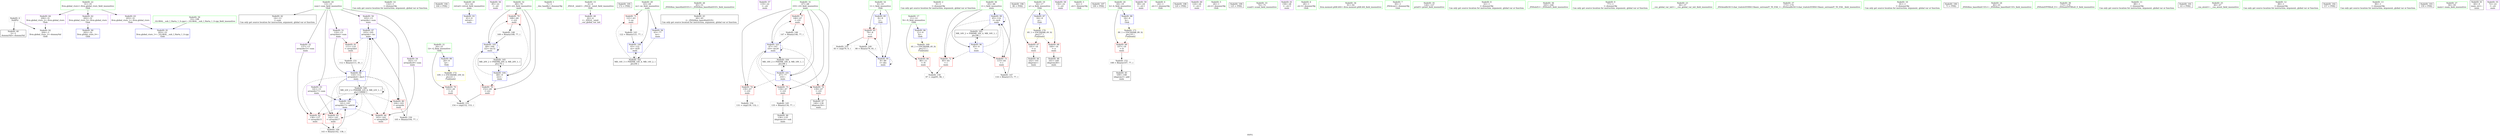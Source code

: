digraph "SVFG" {
	label="SVFG";

	Node0x55a824266440 [shape=record,color=grey,label="{NodeID: 0\nNullPtr}"];
	Node0x55a824266440 -> Node0x55a82427c8b0[style=solid];
	Node0x55a824266440 -> Node0x55a824280580[style=solid];
	Node0x55a82427d090 [shape=record,color=blue,label="{NodeID: 97\n103\<--105\narrayidx\<--inc\nmain\n}"];
	Node0x55a82427d090 -> Node0x55a82427fb40[style=dashed];
	Node0x55a82427d090 -> Node0x55a82427d160[style=dashed];
	Node0x55a824266f40 [shape=record,color=green,label="{NodeID: 14\n132\<--1\n\<--dummyObj\nCan only get source location for instruction, argument, global var or function.}"];
	Node0x55a824280af0 [shape=record,color=black,label="{NodeID: 194\n164 = PHI()\n}"];
	Node0x55a82427bda0 [shape=record,color=green,label="{NodeID: 28\n61\<--62\nretval\<--retval_field_insensitive\nmain\n}"];
	Node0x55a82427bda0 -> Node0x55a824280680[style=solid];
	Node0x55a82427ca80 [shape=record,color=black,label="{NodeID: 42\n14\<--13\n\<--sum\nCan only get source location for instruction, argument, global var or function.}"];
	Node0x55a82427e660 [shape=record,color=purple,label="{NodeID: 56\n85\<--22\n\<--.str\nmain\n}"];
	Node0x55a824284b90 [shape=record,color=grey,label="{NodeID: 153\n154 = cmp(152, 153, )\n}"];
	Node0x55a82427f250 [shape=record,color=red,label="{NodeID: 70\n153\<--20\n\<--Q\nmain\n}"];
	Node0x55a82427f250 -> Node0x55a824284b90[style=solid];
	Node0x55a82427fdb0 [shape=record,color=red,label="{NodeID: 84\n163\<--162\n\<--arrayidx29\nmain\n}"];
	Node0x55a824265550 [shape=record,color=green,label="{NodeID: 1\n7\<--1\n__dso_handle\<--dummyObj\nGlob }"];
	Node0x55a82427d160 [shape=record,color=blue,label="{NodeID: 98\n110\<--112\narrayidx4\<--dec5\nmain\n}"];
	Node0x55a82427d160 -> Node0x55a82427fa70[style=dashed];
	Node0x55a82427d160 -> Node0x55a82427fc10[style=dashed];
	Node0x55a82427d160 -> Node0x55a82427fce0[style=dashed];
	Node0x55a82427d160 -> Node0x55a82427fdb0[style=dashed];
	Node0x55a82427d160 -> Node0x55a82427d090[style=dashed];
	Node0x55a82427d160 -> Node0x55a82427d4a0[style=dashed];
	Node0x55a82427d160 -> Node0x55a82428c0e0[style=dashed];
	Node0x55a82427b290 [shape=record,color=green,label="{NodeID: 15\n4\<--6\n_ZStL8__ioinit\<--_ZStL8__ioinit_field_insensitive\nGlob }"];
	Node0x55a82427b290 -> Node0x55a82427e0b0[style=solid];
	Node0x55a824280bf0 [shape=record,color=black,label="{NodeID: 195\n172 = PHI()\n}"];
	Node0x55a82427be70 [shape=record,color=green,label="{NodeID: 29\n63\<--64\nxx\<--xx_field_insensitive\nmain\n}"];
	Node0x55a82427be70 -> Node0x55a82427f320[style=solid];
	Node0x55a82427be70 -> Node0x55a824280750[style=solid];
	Node0x55a82427be70 -> Node0x55a82427d300[style=solid];
	Node0x55a82427cb80 [shape=record,color=black,label="{NodeID: 43\n44\<--45\n\<--_ZNSt8ios_base4InitD1Ev\nCan only get source location for instruction, argument, global var or function.}"];
	Node0x55a82427e730 [shape=record,color=purple,label="{NodeID: 57\n119\<--22\n\<--.str\nmain\n}"];
	Node0x55a824284d10 [shape=record,color=grey,label="{NodeID: 154\n131 = cmp(130, 132, )\n}"];
	Node0x55a82427f320 [shape=record,color=red,label="{NodeID: 71\n121\<--63\n\<--xx\nmain\n}"];
	Node0x55a82427f320 -> Node0x55a8242834c0[style=solid];
	Node0x55a82427fe80 [shape=record,color=blue,label="{NodeID: 85\n8\<--9\nt\<--\nGlob }"];
	Node0x55a82427fe80 -> Node0x55a82427ee40[style=dashed];
	Node0x55a82427fe80 -> Node0x55a824280820[style=dashed];
	Node0x55a824266760 [shape=record,color=green,label="{NodeID: 2\n9\<--1\n\<--dummyObj\nCan only get source location for instruction, argument, global var or function.}"];
	Node0x55a82427d230 [shape=record,color=blue,label="{NodeID: 99\n65\<--116\ni\<--inc6\nmain\n}"];
	Node0x55a82427d230 -> Node0x55a82427f3f0[style=dashed];
	Node0x55a82427d230 -> Node0x55a82427f4c0[style=dashed];
	Node0x55a82427d230 -> Node0x55a82427d230[style=dashed];
	Node0x55a82427d230 -> Node0x55a82428b1e0[style=dashed];
	Node0x55a82427b320 [shape=record,color=green,label="{NodeID: 16\n8\<--10\nt\<--t_field_insensitive\nGlob }"];
	Node0x55a82427b320 -> Node0x55a82427ee40[style=solid];
	Node0x55a82427b320 -> Node0x55a82427fe80[style=solid];
	Node0x55a82427b320 -> Node0x55a824280820[style=solid];
	Node0x55a824280cf0 [shape=record,color=black,label="{NodeID: 196\n86 = PHI()\n}"];
	Node0x55a82427bf40 [shape=record,color=green,label="{NodeID: 30\n65\<--66\ni\<--i_field_insensitive\nmain\n}"];
	Node0x55a82427bf40 -> Node0x55a82427f3f0[style=solid];
	Node0x55a82427bf40 -> Node0x55a82427f4c0[style=solid];
	Node0x55a82427bf40 -> Node0x55a82427cfc0[style=solid];
	Node0x55a82427bf40 -> Node0x55a82427d230[style=solid];
	Node0x55a82427cc80 [shape=record,color=black,label="{NodeID: 44\n102\<--101\nidxprom\<--\nmain\n}"];
	Node0x55a82427e800 [shape=record,color=purple,label="{NodeID: 58\n156\<--22\n\<--.str\nmain\n}"];
	Node0x55a824284e90 [shape=record,color=grey,label="{NodeID: 155\n83 = cmp(79, 9, )\n}"];
	Node0x55a82427f3f0 [shape=record,color=red,label="{NodeID: 72\n95\<--65\n\<--i\nmain\n}"];
	Node0x55a82427f3f0 -> Node0x55a824285010[style=solid];
	Node0x55a82428d600 [shape=record,color=yellow,style=double,label="{NodeID: 169\n4V_1 = ENCHI(MR_4V_0)\npts\{12 \}\nFun[main]}"];
	Node0x55a82428d600 -> Node0x55a82427ef10[style=dashed];
	Node0x55a82427ff80 [shape=record,color=blue,label="{NodeID: 86\n11\<--9\nN\<--\nGlob }"];
	Node0x55a82427ff80 -> Node0x55a82428d600[style=dashed];
	Node0x55a824267ba0 [shape=record,color=green,label="{NodeID: 3\n22\<--1\n.str\<--dummyObj\nGlob }"];
	Node0x55a82427d300 [shape=record,color=blue,label="{NodeID: 100\n63\<--122\nxx\<--inc8\nmain\n}"];
	Node0x55a82427d300 -> Node0x55a82428ace0[style=dashed];
	Node0x55a82427b3b0 [shape=record,color=green,label="{NodeID: 17\n11\<--12\nN\<--N_field_insensitive\nGlob }"];
	Node0x55a82427b3b0 -> Node0x55a82427ef10[style=solid];
	Node0x55a82427b3b0 -> Node0x55a82427ff80[style=solid];
	Node0x55a824280df0 [shape=record,color=black,label="{NodeID: 197\n100 = PHI()\n}"];
	Node0x55a82427c010 [shape=record,color=green,label="{NodeID: 31\n67\<--68\ni10\<--i10_field_insensitive\nmain\n}"];
	Node0x55a82427c010 -> Node0x55a82427f590[style=solid];
	Node0x55a82427c010 -> Node0x55a82427f660[style=solid];
	Node0x55a82427c010 -> Node0x55a82427f730[style=solid];
	Node0x55a82427c010 -> Node0x55a82427f800[style=solid];
	Node0x55a82427c010 -> Node0x55a82427d3d0[style=solid];
	Node0x55a82427c010 -> Node0x55a82427d570[style=solid];
	Node0x55a82427cd50 [shape=record,color=black,label="{NodeID: 45\n109\<--108\nidxprom3\<--add\nmain\n}"];
	Node0x55a82427e8d0 [shape=record,color=purple,label="{NodeID: 59\n99\<--24\n\<--.str.1\nmain\n}"];
	Node0x55a824285010 [shape=record,color=grey,label="{NodeID: 156\n97 = cmp(95, 96, )\n}"];
	Node0x55a82427f4c0 [shape=record,color=red,label="{NodeID: 73\n115\<--65\n\<--i\nmain\n}"];
	Node0x55a82427f4c0 -> Node0x55a82427dc60[style=solid];
	Node0x55a82428d6e0 [shape=record,color=yellow,style=double,label="{NodeID: 170\n6V_1 = ENCHI(MR_6V_0)\npts\{17 \}\nFun[main]}"];
	Node0x55a82428d6e0 -> Node0x55a82427efe0[style=dashed];
	Node0x55a82428d6e0 -> Node0x55a82427f0b0[style=dashed];
	Node0x55a824280080 [shape=record,color=blue,label="{NodeID: 87\n16\<--9\na\<--\nGlob }"];
	Node0x55a824280080 -> Node0x55a82428d6e0[style=dashed];
	Node0x55a8242665e0 [shape=record,color=green,label="{NodeID: 4\n24\<--1\n.str.1\<--dummyObj\nGlob }"];
	Node0x55a82427d3d0 [shape=record,color=blue,label="{NodeID: 101\n67\<--77\ni10\<--\nmain\n}"];
	Node0x55a82427d3d0 -> Node0x55a82427f590[style=dashed];
	Node0x55a82427d3d0 -> Node0x55a82427f660[style=dashed];
	Node0x55a82427d3d0 -> Node0x55a82427f730[style=dashed];
	Node0x55a82427d3d0 -> Node0x55a82427f800[style=dashed];
	Node0x55a82427d3d0 -> Node0x55a82427d570[style=dashed];
	Node0x55a82427d3d0 -> Node0x55a82428b6e0[style=dashed];
	Node0x55a82427b440 [shape=record,color=green,label="{NodeID: 18\n13\<--15\nsum\<--sum_field_insensitive\nGlob }"];
	Node0x55a82427b440 -> Node0x55a82427ca80[style=solid];
	Node0x55a82427b440 -> Node0x55a82427e180[style=solid];
	Node0x55a82427b440 -> Node0x55a82427e250[style=solid];
	Node0x55a82427b440 -> Node0x55a82427e320[style=solid];
	Node0x55a82427b440 -> Node0x55a82427e3f0[style=solid];
	Node0x55a82427b440 -> Node0x55a82427e4c0[style=solid];
	Node0x55a824280ef0 [shape=record,color=black,label="{NodeID: 198\n120 = PHI()\n}"];
	Node0x55a82427c0e0 [shape=record,color=green,label="{NodeID: 32\n69\<--70\ni22\<--i22_field_insensitive\nmain\n}"];
	Node0x55a82427c0e0 -> Node0x55a82427f8d0[style=solid];
	Node0x55a82427c0e0 -> Node0x55a82427f9a0[style=solid];
	Node0x55a82427c0e0 -> Node0x55a82427d640[style=solid];
	Node0x55a82427c0e0 -> Node0x55a82427d710[style=solid];
	Node0x55a82427ce20 [shape=record,color=black,label="{NodeID: 46\n136\<--135\nidxprom14\<--sub\nmain\n}"];
	Node0x55a8242834c0 [shape=record,color=grey,label="{NodeID: 143\n122 = Binary(121, 77, )\n}"];
	Node0x55a8242834c0 -> Node0x55a82427d300[style=solid];
	Node0x55a82427e9a0 [shape=record,color=purple,label="{NodeID: 60\n124\<--26\n\<--.str.2\nmain\n}"];
	Node0x55a82427f590 [shape=record,color=red,label="{NodeID: 74\n130\<--67\n\<--i10\nmain\n}"];
	Node0x55a82427f590 -> Node0x55a824284d10[style=solid];
	Node0x55a82428d7c0 [shape=record,color=yellow,style=double,label="{NodeID: 171\n8V_1 = ENCHI(MR_8V_0)\npts\{19 \}\nFun[main]}"];
	Node0x55a82428d7c0 -> Node0x55a82427f180[style=dashed];
	Node0x55a824280180 [shape=record,color=blue,label="{NodeID: 88\n18\<--9\nb\<--\nGlob }"];
	Node0x55a824280180 -> Node0x55a82428d7c0[style=dashed];
	Node0x55a824266670 [shape=record,color=green,label="{NodeID: 5\n26\<--1\n.str.2\<--dummyObj\nGlob }"];
	Node0x55a82427d4a0 [shape=record,color=blue,label="{NodeID: 102\n141\<--143\narrayidx17\<--add18\nmain\n}"];
	Node0x55a82427d4a0 -> Node0x55a82427fc10[style=dashed];
	Node0x55a82427d4a0 -> Node0x55a82427fce0[style=dashed];
	Node0x55a82427d4a0 -> Node0x55a82427fdb0[style=dashed];
	Node0x55a82427d4a0 -> Node0x55a82427d4a0[style=dashed];
	Node0x55a82427d4a0 -> Node0x55a82428c0e0[style=dashed];
	Node0x55a82427b4d0 [shape=record,color=green,label="{NodeID: 19\n16\<--17\na\<--a_field_insensitive\nGlob }"];
	Node0x55a82427b4d0 -> Node0x55a82427efe0[style=solid];
	Node0x55a82427b4d0 -> Node0x55a82427f0b0[style=solid];
	Node0x55a82427b4d0 -> Node0x55a824280080[style=solid];
	Node0x55a824280ff0 [shape=record,color=black,label="{NodeID: 199\n125 = PHI()\n}"];
	Node0x55a82427c1b0 [shape=record,color=green,label="{NodeID: 33\n74\<--75\nscanf\<--scanf_field_insensitive\n}"];
	Node0x55a82427cef0 [shape=record,color=black,label="{NodeID: 47\n140\<--139\nidxprom16\<--\nmain\n}"];
	Node0x55a82427d7e0 [shape=record,color=grey,label="{NodeID: 144\n143 = Binary(142, 138, )\n}"];
	Node0x55a82427d7e0 -> Node0x55a82427d4a0[style=solid];
	Node0x55a82427ea70 [shape=record,color=purple,label="{NodeID: 61\n158\<--28\n\<--.str.3\nmain\n}"];
	Node0x55a82427f660 [shape=record,color=red,label="{NodeID: 75\n134\<--67\n\<--i10\nmain\n}"];
	Node0x55a82427f660 -> Node0x55a82427d960[style=solid];
	Node0x55a82428d8a0 [shape=record,color=yellow,style=double,label="{NodeID: 172\n10V_1 = ENCHI(MR_10V_0)\npts\{21 \}\nFun[main]}"];
	Node0x55a82428d8a0 -> Node0x55a82427f250[style=dashed];
	Node0x55a824280280 [shape=record,color=blue,label="{NodeID: 89\n20\<--9\nQ\<--\nGlob }"];
	Node0x55a824280280 -> Node0x55a82428d8a0[style=dashed];
	Node0x55a824266bf0 [shape=record,color=green,label="{NodeID: 6\n28\<--1\n.str.3\<--dummyObj\nGlob }"];
	Node0x55a82427d570 [shape=record,color=blue,label="{NodeID: 103\n67\<--147\ni10\<--inc20\nmain\n}"];
	Node0x55a82427d570 -> Node0x55a82427f590[style=dashed];
	Node0x55a82427d570 -> Node0x55a82427f660[style=dashed];
	Node0x55a82427d570 -> Node0x55a82427f730[style=dashed];
	Node0x55a82427d570 -> Node0x55a82427f800[style=dashed];
	Node0x55a82427d570 -> Node0x55a82427d570[style=dashed];
	Node0x55a82427d570 -> Node0x55a82428b6e0[style=dashed];
	Node0x55a82427b5a0 [shape=record,color=green,label="{NodeID: 20\n18\<--19\nb\<--b_field_insensitive\nGlob }"];
	Node0x55a82427b5a0 -> Node0x55a82427f180[style=solid];
	Node0x55a82427b5a0 -> Node0x55a824280180[style=solid];
	Node0x55a82427c2b0 [shape=record,color=green,label="{NodeID: 34\n91\<--92\nllvm.memset.p0i8.i64\<--llvm.memset.p0i8.i64_field_insensitive\n}"];
	Node0x55a82427dfe0 [shape=record,color=black,label="{NodeID: 48\n161\<--160\nidxprom28\<--\nmain\n}"];
	Node0x55a82427d960 [shape=record,color=grey,label="{NodeID: 145\n135 = Binary(134, 77, )\n}"];
	Node0x55a82427d960 -> Node0x55a82427ce20[style=solid];
	Node0x55a82427eb40 [shape=record,color=purple,label="{NodeID: 62\n202\<--31\nllvm.global_ctors_0\<--llvm.global_ctors\nGlob }"];
	Node0x55a82427eb40 -> Node0x55a824280380[style=solid];
	Node0x55a82427f730 [shape=record,color=red,label="{NodeID: 76\n139\<--67\n\<--i10\nmain\n}"];
	Node0x55a82427f730 -> Node0x55a82427cef0[style=solid];
	Node0x55a824280380 [shape=record,color=blue,label="{NodeID: 90\n202\<--32\nllvm.global_ctors_0\<--\nGlob }"];
	Node0x55a824266c80 [shape=record,color=green,label="{NodeID: 7\n30\<--1\n_ZSt4cout\<--dummyObj\nGlob }"];
	Node0x55a82427d640 [shape=record,color=blue,label="{NodeID: 104\n69\<--9\ni22\<--\nmain\n}"];
	Node0x55a82427d640 -> Node0x55a82427f8d0[style=dashed];
	Node0x55a82427d640 -> Node0x55a82427f9a0[style=dashed];
	Node0x55a82427d640 -> Node0x55a82427d710[style=dashed];
	Node0x55a82427d640 -> Node0x55a82428bbe0[style=dashed];
	Node0x55a82427b6a0 [shape=record,color=green,label="{NodeID: 21\n20\<--21\nQ\<--Q_field_insensitive\nGlob }"];
	Node0x55a82427b6a0 -> Node0x55a82427f250[style=solid];
	Node0x55a82427b6a0 -> Node0x55a824280280[style=solid];
	Node0x55a82427c3b0 [shape=record,color=green,label="{NodeID: 35\n126\<--127\nprintf\<--printf_field_insensitive\n}"];
	Node0x55a82427e0b0 [shape=record,color=purple,label="{NodeID: 49\n42\<--4\n\<--_ZStL8__ioinit\n__cxx_global_var_init\n}"];
	Node0x55a82427dae0 [shape=record,color=grey,label="{NodeID: 146\n147 = Binary(146, 77, )\n}"];
	Node0x55a82427dae0 -> Node0x55a82427d570[style=solid];
	Node0x55a82427ec40 [shape=record,color=purple,label="{NodeID: 63\n203\<--31\nllvm.global_ctors_1\<--llvm.global_ctors\nGlob }"];
	Node0x55a82427ec40 -> Node0x55a824280480[style=solid];
	Node0x55a82427f800 [shape=record,color=red,label="{NodeID: 77\n146\<--67\n\<--i10\nmain\n}"];
	Node0x55a82427f800 -> Node0x55a82427dae0[style=solid];
	Node0x55a824280480 [shape=record,color=blue,label="{NodeID: 91\n203\<--33\nllvm.global_ctors_1\<--_GLOBAL__sub_I_Harta_1_0.cpp\nGlob }"];
	Node0x55a82427a960 [shape=record,color=green,label="{NodeID: 8\n32\<--1\n\<--dummyObj\nCan only get source location for instruction, argument, global var or function.}"];
	Node0x55a82427d710 [shape=record,color=blue,label="{NodeID: 105\n69\<--169\ni22\<--inc32\nmain\n}"];
	Node0x55a82427d710 -> Node0x55a82427f8d0[style=dashed];
	Node0x55a82427d710 -> Node0x55a82427f9a0[style=dashed];
	Node0x55a82427d710 -> Node0x55a82427d710[style=dashed];
	Node0x55a82427d710 -> Node0x55a82428bbe0[style=dashed];
	Node0x55a82427b7a0 [shape=record,color=green,label="{NodeID: 22\n31\<--35\nllvm.global_ctors\<--llvm.global_ctors_field_insensitive\nGlob }"];
	Node0x55a82427b7a0 -> Node0x55a82427eb40[style=solid];
	Node0x55a82427b7a0 -> Node0x55a82427ec40[style=solid];
	Node0x55a82427b7a0 -> Node0x55a82427ed40[style=solid];
	Node0x55a82427c4b0 [shape=record,color=green,label="{NodeID: 36\n165\<--166\n_ZNSolsEi\<--_ZNSolsEi_field_insensitive\n}"];
	Node0x55a82427e180 [shape=record,color=purple,label="{NodeID: 50\n103\<--13\narrayidx\<--sum\nmain\n}"];
	Node0x55a82427e180 -> Node0x55a82427fa70[style=solid];
	Node0x55a82427e180 -> Node0x55a82427d090[style=solid];
	Node0x55a82427dc60 [shape=record,color=grey,label="{NodeID: 147\n116 = Binary(115, 77, )\n}"];
	Node0x55a82427dc60 -> Node0x55a82427d230[style=solid];
	Node0x55a82427ed40 [shape=record,color=purple,label="{NodeID: 64\n204\<--31\nllvm.global_ctors_2\<--llvm.global_ctors\nGlob }"];
	Node0x55a82427ed40 -> Node0x55a824280580[style=solid];
	Node0x55a82427f8d0 [shape=record,color=red,label="{NodeID: 78\n152\<--69\n\<--i22\nmain\n}"];
	Node0x55a82427f8d0 -> Node0x55a824284b90[style=solid];
	Node0x55a824280580 [shape=record,color=blue, style = dotted,label="{NodeID: 92\n204\<--3\nllvm.global_ctors_2\<--dummyVal\nGlob }"];
	Node0x55a82427a9f0 [shape=record,color=green,label="{NodeID: 9\n77\<--1\n\<--dummyObj\nCan only get source location for instruction, argument, global var or function.}"];
	Node0x55a82427b8a0 [shape=record,color=green,label="{NodeID: 23\n36\<--37\n__cxx_global_var_init\<--__cxx_global_var_init_field_insensitive\n}"];
	Node0x55a82427c5b0 [shape=record,color=green,label="{NodeID: 37\n173\<--174\n_ZSt4endlIcSt11char_traitsIcEERSt13basic_ostreamIT_T0_ES6_\<--_ZSt4endlIcSt11char_traitsIcEERSt13basic_ostreamIT_T0_ES6__field_insensitive\n}"];
	Node0x55a82427e250 [shape=record,color=purple,label="{NodeID: 51\n110\<--13\narrayidx4\<--sum\nmain\n}"];
	Node0x55a82427e250 -> Node0x55a82427fb40[style=solid];
	Node0x55a82427e250 -> Node0x55a82427d160[style=solid];
	Node0x55a82427dde0 [shape=record,color=grey,label="{NodeID: 148\n169 = Binary(168, 77, )\n}"];
	Node0x55a82427dde0 -> Node0x55a82427d710[style=solid];
	Node0x55a82427ee40 [shape=record,color=red,label="{NodeID: 65\n79\<--8\n\<--t\nmain\n}"];
	Node0x55a82427ee40 -> Node0x55a824284610[style=solid];
	Node0x55a82427ee40 -> Node0x55a824284e90[style=solid];
	Node0x55a82428ace0 [shape=record,color=black,label="{NodeID: 162\nMR_14V_3 = PHI(MR_14V_4, MR_14V_2, )\npts\{64 \}\n}"];
	Node0x55a82428ace0 -> Node0x55a82427f320[style=dashed];
	Node0x55a82428ace0 -> Node0x55a82427d300[style=dashed];
	Node0x55a82427f9a0 [shape=record,color=red,label="{NodeID: 79\n168\<--69\n\<--i22\nmain\n}"];
	Node0x55a82427f9a0 -> Node0x55a82427dde0[style=solid];
	Node0x55a824280680 [shape=record,color=blue,label="{NodeID: 93\n61\<--9\nretval\<--\nmain\n}"];
	Node0x55a824266890 [shape=record,color=green,label="{NodeID: 10\n81\<--1\n\<--dummyObj\nCan only get source location for instruction, argument, global var or function.}"];
	Node0x55a824295720 [shape=record,color=black,label="{NodeID: 190\n73 = PHI()\n}"];
	Node0x55a82427b9a0 [shape=record,color=green,label="{NodeID: 24\n40\<--41\n_ZNSt8ios_base4InitC1Ev\<--_ZNSt8ios_base4InitC1Ev_field_insensitive\n}"];
	Node0x55a82427c6b0 [shape=record,color=green,label="{NodeID: 38\n175\<--176\n_ZNSolsEPFRSoS_E\<--_ZNSolsEPFRSoS_E_field_insensitive\n}"];
	Node0x55a82427e320 [shape=record,color=purple,label="{NodeID: 52\n137\<--13\narrayidx15\<--sum\nmain\n}"];
	Node0x55a82427e320 -> Node0x55a82427fc10[style=solid];
	Node0x55a824284610 [shape=record,color=grey,label="{NodeID: 149\n80 = Binary(79, 81, )\n}"];
	Node0x55a824284610 -> Node0x55a824280820[style=solid];
	Node0x55a82427ef10 [shape=record,color=red,label="{NodeID: 66\n96\<--11\n\<--N\nmain\n}"];
	Node0x55a82427ef10 -> Node0x55a824285010[style=solid];
	Node0x55a82428b1e0 [shape=record,color=black,label="{NodeID: 163\nMR_16V_2 = PHI(MR_16V_4, MR_16V_1, )\npts\{66 \}\n}"];
	Node0x55a82428b1e0 -> Node0x55a82427cfc0[style=dashed];
	Node0x55a82427fa70 [shape=record,color=red,label="{NodeID: 80\n104\<--103\n\<--arrayidx\nmain\n}"];
	Node0x55a82427fa70 -> Node0x55a824284710[style=solid];
	Node0x55a824280750 [shape=record,color=blue,label="{NodeID: 94\n63\<--77\nxx\<--\nmain\n}"];
	Node0x55a824280750 -> Node0x55a82428ace0[style=dashed];
	Node0x55a824266960 [shape=record,color=green,label="{NodeID: 11\n88\<--1\n\<--dummyObj\nCan only get source location for instruction, argument, global var or function.}"];
	Node0x55a8242957f0 [shape=record,color=black,label="{NodeID: 191\n43 = PHI()\n}"];
	Node0x55a82427baa0 [shape=record,color=green,label="{NodeID: 25\n46\<--47\n__cxa_atexit\<--__cxa_atexit_field_insensitive\n}"];
	Node0x55a82427c7b0 [shape=record,color=green,label="{NodeID: 39\n33\<--198\n_GLOBAL__sub_I_Harta_1_0.cpp\<--_GLOBAL__sub_I_Harta_1_0.cpp_field_insensitive\n}"];
	Node0x55a82427c7b0 -> Node0x55a824280480[style=solid];
	Node0x55a82427e3f0 [shape=record,color=purple,label="{NodeID: 53\n141\<--13\narrayidx17\<--sum\nmain\n}"];
	Node0x55a82427e3f0 -> Node0x55a82427fce0[style=solid];
	Node0x55a82427e3f0 -> Node0x55a82427d4a0[style=solid];
	Node0x55a824284710 [shape=record,color=grey,label="{NodeID: 150\n105 = Binary(104, 77, )\n}"];
	Node0x55a824284710 -> Node0x55a82427d090[style=solid];
	Node0x55a82427efe0 [shape=record,color=red,label="{NodeID: 67\n101\<--16\n\<--a\nmain\n}"];
	Node0x55a82427efe0 -> Node0x55a82427cc80[style=solid];
	Node0x55a82428b6e0 [shape=record,color=black,label="{NodeID: 164\nMR_18V_2 = PHI(MR_18V_4, MR_18V_1, )\npts\{68 \}\n}"];
	Node0x55a82428b6e0 -> Node0x55a82427d3d0[style=dashed];
	Node0x55a82427fb40 [shape=record,color=red,label="{NodeID: 81\n111\<--110\n\<--arrayidx4\nmain\n}"];
	Node0x55a82427fb40 -> Node0x55a824284890[style=solid];
	Node0x55a824280820 [shape=record,color=blue,label="{NodeID: 95\n8\<--80\nt\<--dec\nmain\n}"];
	Node0x55a824280820 -> Node0x55a82427ee40[style=dashed];
	Node0x55a824280820 -> Node0x55a824280820[style=dashed];
	Node0x55a824266da0 [shape=record,color=green,label="{NodeID: 12\n89\<--1\n\<--dummyObj\nCan only get source location for instruction, argument, global var or function.}"];
	Node0x55a8242808f0 [shape=record,color=black,label="{NodeID: 192\n157 = PHI()\n}"];
	Node0x55a82427bba0 [shape=record,color=green,label="{NodeID: 26\n45\<--51\n_ZNSt8ios_base4InitD1Ev\<--_ZNSt8ios_base4InitD1Ev_field_insensitive\n}"];
	Node0x55a82427bba0 -> Node0x55a82427cb80[style=solid];
	Node0x55a82427c8b0 [shape=record,color=black,label="{NodeID: 40\n2\<--3\ndummyVal\<--dummyVal\n}"];
	Node0x55a82427e4c0 [shape=record,color=purple,label="{NodeID: 54\n162\<--13\narrayidx29\<--sum\nmain\n}"];
	Node0x55a82427e4c0 -> Node0x55a82427fdb0[style=solid];
	Node0x55a824284890 [shape=record,color=grey,label="{NodeID: 151\n112 = Binary(111, 81, )\n}"];
	Node0x55a824284890 -> Node0x55a82427d160[style=solid];
	Node0x55a82427f0b0 [shape=record,color=red,label="{NodeID: 68\n160\<--16\n\<--a\nmain\n}"];
	Node0x55a82427f0b0 -> Node0x55a82427dfe0[style=solid];
	Node0x55a82428bbe0 [shape=record,color=black,label="{NodeID: 165\nMR_20V_2 = PHI(MR_20V_4, MR_20V_1, )\npts\{70 \}\n}"];
	Node0x55a82428bbe0 -> Node0x55a82427d640[style=dashed];
	Node0x55a82427fc10 [shape=record,color=red,label="{NodeID: 82\n138\<--137\n\<--arrayidx15\nmain\n}"];
	Node0x55a82427fc10 -> Node0x55a82427d7e0[style=solid];
	Node0x55a82427cfc0 [shape=record,color=blue,label="{NodeID: 96\n65\<--9\ni\<--\nmain\n}"];
	Node0x55a82427cfc0 -> Node0x55a82427f3f0[style=dashed];
	Node0x55a82427cfc0 -> Node0x55a82427f4c0[style=dashed];
	Node0x55a82427cfc0 -> Node0x55a82427d230[style=dashed];
	Node0x55a82427cfc0 -> Node0x55a82428b1e0[style=dashed];
	Node0x55a824266e70 [shape=record,color=green,label="{NodeID: 13\n90\<--1\n\<--dummyObj\nCan only get source location for instruction, argument, global var or function.}"];
	Node0x55a8242809f0 [shape=record,color=black,label="{NodeID: 193\n159 = PHI()\n}"];
	Node0x55a82427bca0 [shape=record,color=green,label="{NodeID: 27\n58\<--59\nmain\<--main_field_insensitive\n}"];
	Node0x55a82427c9b0 [shape=record,color=black,label="{NodeID: 41\n60\<--9\nmain_ret\<--\nmain\n}"];
	Node0x55a82427e590 [shape=record,color=purple,label="{NodeID: 55\n72\<--22\n\<--.str\nmain\n}"];
	Node0x55a824284a10 [shape=record,color=grey,label="{NodeID: 152\n108 = Binary(107, 77, )\n}"];
	Node0x55a824284a10 -> Node0x55a82427cd50[style=solid];
	Node0x55a82427f180 [shape=record,color=red,label="{NodeID: 69\n107\<--18\n\<--b\nmain\n}"];
	Node0x55a82427f180 -> Node0x55a824284a10[style=solid];
	Node0x55a82428c0e0 [shape=record,color=black,label="{NodeID: 166\nMR_22V_2 = PHI(MR_22V_6, MR_22V_1, )\npts\{150000 \}\n}"];
	Node0x55a82428c0e0 -> Node0x55a82427fa70[style=dashed];
	Node0x55a82428c0e0 -> Node0x55a82427fc10[style=dashed];
	Node0x55a82428c0e0 -> Node0x55a82427fce0[style=dashed];
	Node0x55a82428c0e0 -> Node0x55a82427fdb0[style=dashed];
	Node0x55a82428c0e0 -> Node0x55a82427d090[style=dashed];
	Node0x55a82428c0e0 -> Node0x55a82427d4a0[style=dashed];
	Node0x55a82428c0e0 -> Node0x55a82428c0e0[style=dashed];
	Node0x55a82427fce0 [shape=record,color=red,label="{NodeID: 83\n142\<--141\n\<--arrayidx17\nmain\n}"];
	Node0x55a82427fce0 -> Node0x55a82427d7e0[style=solid];
}
